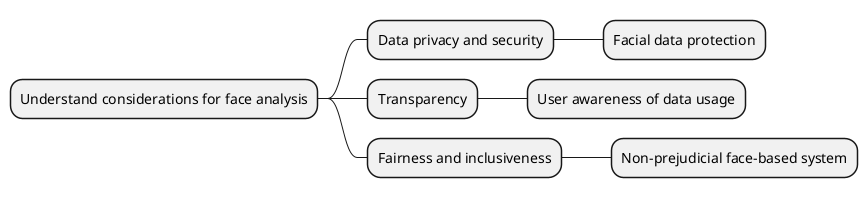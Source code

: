 @startmindmap
* Understand considerations for face analysis
** Data privacy and security
*** Facial data protection
** Transparency
*** User awareness of data usage
** Fairness and inclusiveness
*** Non-prejudicial face-based system
@endmindmap